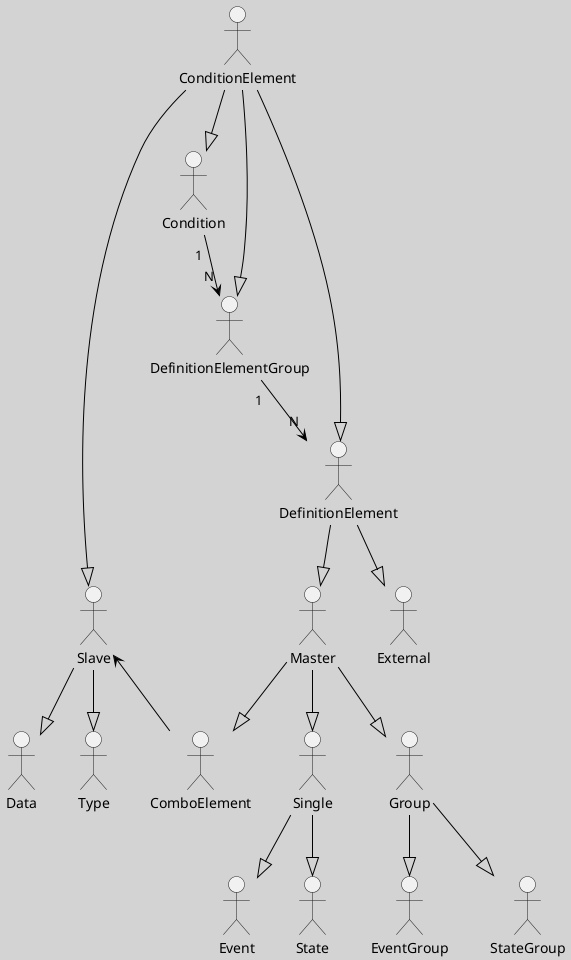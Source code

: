 @startuml

skinparam roundCorner 10
skinparam padding 3
skinparam backgroundcolor lightgray
skinparam arrowcolor black
skinparam Class {
    BorderColor black
    BorderThickness 1
    BackgroundColor gray
    BackgroundColor<<result>> green
    FontColor white
    FontStyle bold
}
skinparam Shadowing false
hide members
hide circle
hide stereotype

Event <<result>>
State <<result>>

ConditionElement -d-|> Condition
ConditionElement --d-|> DefinitionElementGroup
ConditionElement ---d--|> Slave
ConditionElement ---d-|> DefinitionElement

Condition "1" -> "N" DefinitionElementGroup
DefinitionElementGroup "1" -> "N" DefinitionElement

DefinitionElement --|> Master
DefinitionElement --|> External

Master --|> Single
Master --|> Group

Single --|> Event
Single --|> State

Group --|> EventGroup
Group --|> StateGroup

Slave --|> Data
Slave --|> Type

Master --|> ComboElement
ComboElement -u-> Slave

@endumlb